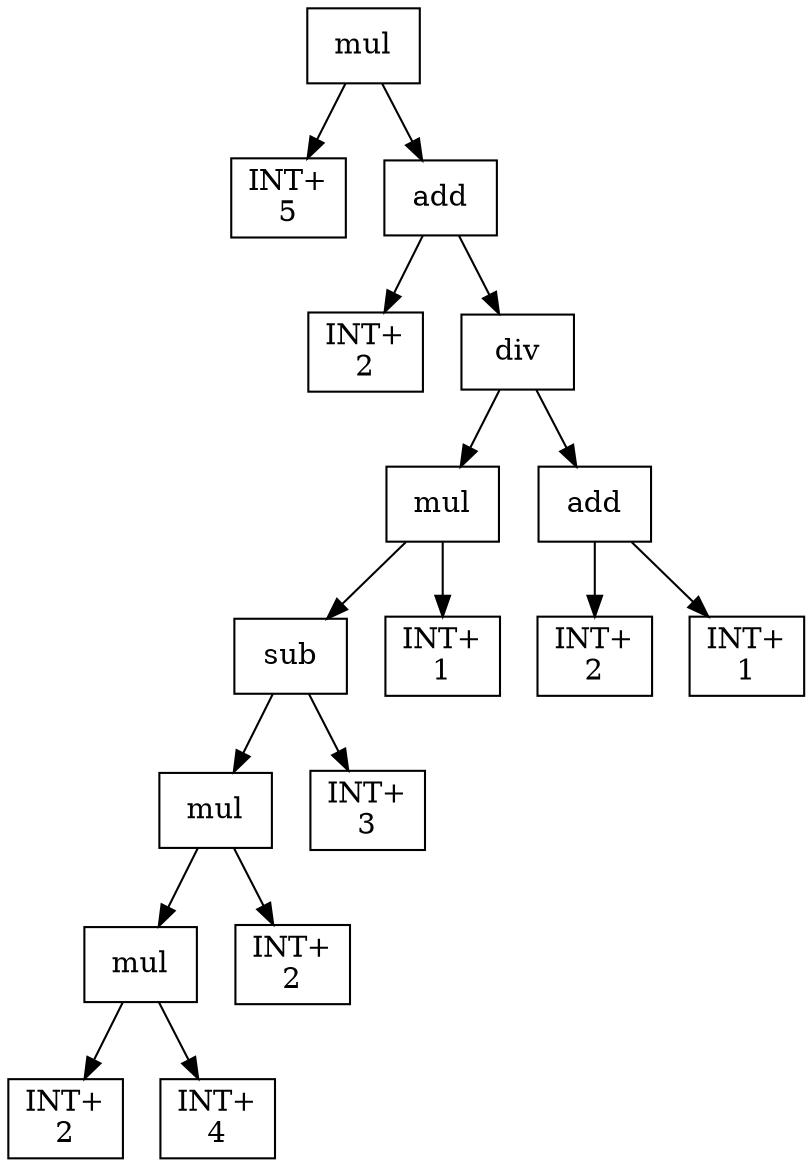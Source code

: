 digraph expr {
  node [shape=box];
  n1 [label="mul"];
  n2 [label="INT+\n5"];
  n3 [label="add"];
  n4 [label="INT+\n2"];
  n5 [label="div"];
  n6 [label="mul"];
  n7 [label="sub"];
  n8 [label="mul"];
  n9 [label="mul"];
  n10 [label="INT+\n2"];
  n11 [label="INT+\n4"];
  n9 -> n10;
  n9 -> n11;
  n12 [label="INT+\n2"];
  n8 -> n9;
  n8 -> n12;
  n13 [label="INT+\n3"];
  n7 -> n8;
  n7 -> n13;
  n14 [label="INT+\n1"];
  n6 -> n7;
  n6 -> n14;
  n15 [label="add"];
  n16 [label="INT+\n2"];
  n17 [label="INT+\n1"];
  n15 -> n16;
  n15 -> n17;
  n5 -> n6;
  n5 -> n15;
  n3 -> n4;
  n3 -> n5;
  n1 -> n2;
  n1 -> n3;
}